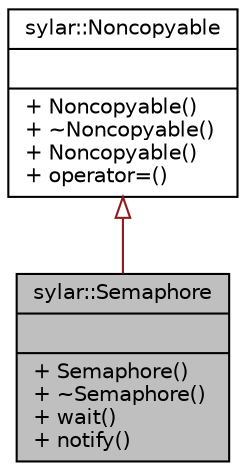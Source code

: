 digraph "sylar::Semaphore"
{
 // LATEX_PDF_SIZE
  edge [fontname="Helvetica",fontsize="10",labelfontname="Helvetica",labelfontsize="10"];
  node [fontname="Helvetica",fontsize="10",shape=record];
  Node1 [label="{sylar::Semaphore\n||+ Semaphore()\l+ ~Semaphore()\l+ wait()\l+ notify()\l}",height=0.2,width=0.4,color="black", fillcolor="grey75", style="filled", fontcolor="black",tooltip="信号量"];
  Node2 -> Node1 [dir="back",color="firebrick4",fontsize="10",style="solid",arrowtail="onormal"];
  Node2 [label="{sylar::Noncopyable\n||+ Noncopyable()\l+ ~Noncopyable()\l+ Noncopyable()\l+ operator=()\l}",height=0.2,width=0.4,color="black", fillcolor="white", style="filled",URL="$classsylar_1_1Noncopyable.html",tooltip="对象无法拷贝,赋值"];
}
